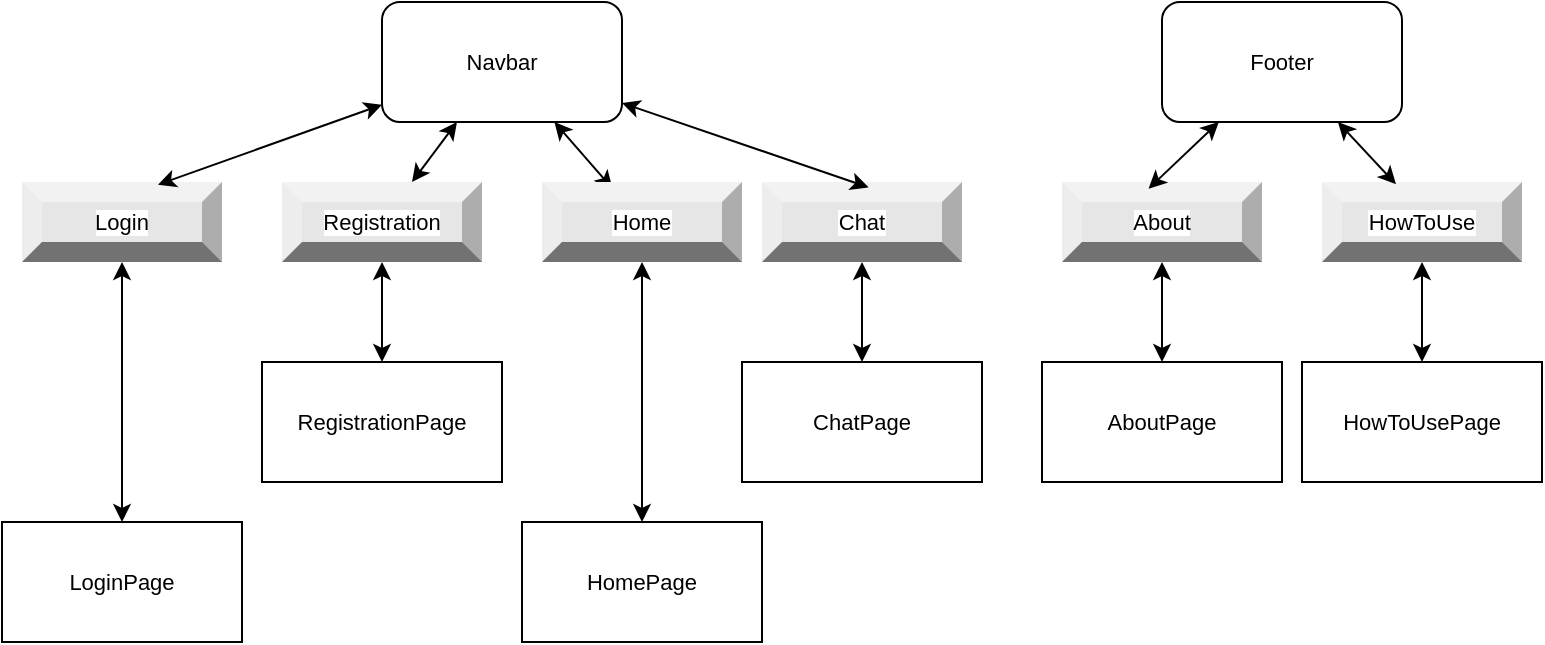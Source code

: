 <mxfile version="24.8.6">
  <diagram name="Page-1" id="BsKlhMeIytbeex9AUyyW">
    <mxGraphModel dx="993" dy="568" grid="1" gridSize="10" guides="1" tooltips="1" connect="1" arrows="1" fold="1" page="1" pageScale="1" pageWidth="827" pageHeight="1169" math="0" shadow="0">
      <root>
        <mxCell id="0" />
        <mxCell id="1" parent="0" />
        <mxCell id="jWLSo3Pt6TjitVBBKodE-20" value="" style="edgeStyle=none;shape=connector;rounded=0;orthogonalLoop=1;jettySize=auto;html=1;strokeColor=default;align=center;verticalAlign=middle;fontFamily=Helvetica;fontSize=11;fontColor=default;labelBackgroundColor=default;startArrow=classic;startFill=1;endArrow=classic;" edge="1" parent="1" source="jWLSo3Pt6TjitVBBKodE-10" target="jWLSo3Pt6TjitVBBKodE-13">
          <mxGeometry relative="1" as="geometry" />
        </mxCell>
        <mxCell id="jWLSo3Pt6TjitVBBKodE-21" style="edgeStyle=none;shape=connector;rounded=0;orthogonalLoop=1;jettySize=auto;html=1;strokeColor=default;align=center;verticalAlign=middle;fontFamily=Helvetica;fontSize=11;fontColor=default;labelBackgroundColor=default;startArrow=classic;startFill=1;endArrow=classic;entryX=0.353;entryY=0.083;entryDx=0;entryDy=0;entryPerimeter=0;" edge="1" parent="1" source="jWLSo3Pt6TjitVBBKodE-10" target="jWLSo3Pt6TjitVBBKodE-15">
          <mxGeometry relative="1" as="geometry">
            <mxPoint x="290" y="100" as="targetPoint" />
          </mxGeometry>
        </mxCell>
        <mxCell id="jWLSo3Pt6TjitVBBKodE-10" value="Navbar" style="rounded=1;whiteSpace=wrap;html=1;fontFamily=Helvetica;fontSize=11;fontColor=default;labelBackgroundColor=default;" vertex="1" parent="1">
          <mxGeometry x="200" y="30" width="120" height="60" as="geometry" />
        </mxCell>
        <mxCell id="jWLSo3Pt6TjitVBBKodE-11" value="Footer" style="rounded=1;whiteSpace=wrap;html=1;fontFamily=Helvetica;fontSize=11;fontColor=default;labelBackgroundColor=default;" vertex="1" parent="1">
          <mxGeometry x="590" y="30" width="120" height="60" as="geometry" />
        </mxCell>
        <mxCell id="jWLSo3Pt6TjitVBBKodE-33" value="" style="edgeStyle=none;shape=connector;rounded=0;orthogonalLoop=1;jettySize=auto;html=1;strokeColor=default;align=center;verticalAlign=middle;fontFamily=Helvetica;fontSize=11;fontColor=default;labelBackgroundColor=default;startArrow=classic;startFill=1;endArrow=classic;" edge="1" parent="1" source="jWLSo3Pt6TjitVBBKodE-12" target="jWLSo3Pt6TjitVBBKodE-29">
          <mxGeometry relative="1" as="geometry" />
        </mxCell>
        <mxCell id="jWLSo3Pt6TjitVBBKodE-12" value="Login" style="labelPosition=center;verticalLabelPosition=middle;align=center;html=1;shape=mxgraph.basic.shaded_button;dx=10;fillColor=#E6E6E6;strokeColor=none;whiteSpace=wrap;fontFamily=Helvetica;fontSize=11;fontColor=default;labelBackgroundColor=default;" vertex="1" parent="1">
          <mxGeometry x="20" y="120" width="100" height="40" as="geometry" />
        </mxCell>
        <mxCell id="jWLSo3Pt6TjitVBBKodE-34" value="" style="edgeStyle=none;shape=connector;rounded=0;orthogonalLoop=1;jettySize=auto;html=1;strokeColor=default;align=center;verticalAlign=middle;fontFamily=Helvetica;fontSize=11;fontColor=default;labelBackgroundColor=default;startArrow=classic;startFill=1;endArrow=classic;" edge="1" parent="1" source="jWLSo3Pt6TjitVBBKodE-13" target="jWLSo3Pt6TjitVBBKodE-30">
          <mxGeometry relative="1" as="geometry" />
        </mxCell>
        <mxCell id="jWLSo3Pt6TjitVBBKodE-13" value="Registration" style="labelPosition=center;verticalLabelPosition=middle;align=center;html=1;shape=mxgraph.basic.shaded_button;dx=10;fillColor=#E6E6E6;strokeColor=none;whiteSpace=wrap;fontFamily=Helvetica;fontSize=11;fontColor=default;labelBackgroundColor=default;" vertex="1" parent="1">
          <mxGeometry x="150" y="120" width="100" height="40" as="geometry" />
        </mxCell>
        <mxCell id="jWLSo3Pt6TjitVBBKodE-38" value="" style="edgeStyle=none;shape=connector;rounded=0;orthogonalLoop=1;jettySize=auto;html=1;strokeColor=default;align=center;verticalAlign=middle;fontFamily=Helvetica;fontSize=11;fontColor=default;labelBackgroundColor=default;startArrow=classic;startFill=1;endArrow=classic;" edge="1" parent="1" source="jWLSo3Pt6TjitVBBKodE-14" target="jWLSo3Pt6TjitVBBKodE-37">
          <mxGeometry relative="1" as="geometry" />
        </mxCell>
        <mxCell id="jWLSo3Pt6TjitVBBKodE-14" value="About" style="labelPosition=center;verticalLabelPosition=middle;align=center;html=1;shape=mxgraph.basic.shaded_button;dx=10;fillColor=#E6E6E6;strokeColor=none;whiteSpace=wrap;fontFamily=Helvetica;fontSize=11;fontColor=default;labelBackgroundColor=default;" vertex="1" parent="1">
          <mxGeometry x="540" y="120" width="100" height="40" as="geometry" />
        </mxCell>
        <mxCell id="jWLSo3Pt6TjitVBBKodE-35" value="" style="edgeStyle=none;shape=connector;rounded=0;orthogonalLoop=1;jettySize=auto;html=1;strokeColor=default;align=center;verticalAlign=middle;fontFamily=Helvetica;fontSize=11;fontColor=default;labelBackgroundColor=default;startArrow=classic;startFill=1;endArrow=classic;" edge="1" parent="1" source="jWLSo3Pt6TjitVBBKodE-15" target="jWLSo3Pt6TjitVBBKodE-31">
          <mxGeometry relative="1" as="geometry" />
        </mxCell>
        <mxCell id="jWLSo3Pt6TjitVBBKodE-15" value="Home" style="labelPosition=center;verticalLabelPosition=middle;align=center;html=1;shape=mxgraph.basic.shaded_button;dx=10;fillColor=#E6E6E6;strokeColor=none;whiteSpace=wrap;fontFamily=Helvetica;fontSize=11;fontColor=default;labelBackgroundColor=default;" vertex="1" parent="1">
          <mxGeometry x="280" y="120" width="100" height="40" as="geometry" />
        </mxCell>
        <mxCell id="jWLSo3Pt6TjitVBBKodE-40" value="" style="edgeStyle=none;shape=connector;rounded=0;orthogonalLoop=1;jettySize=auto;html=1;strokeColor=default;align=center;verticalAlign=middle;fontFamily=Helvetica;fontSize=11;fontColor=default;labelBackgroundColor=default;startArrow=classic;startFill=1;endArrow=classic;" edge="1" parent="1" source="jWLSo3Pt6TjitVBBKodE-16" target="jWLSo3Pt6TjitVBBKodE-39">
          <mxGeometry relative="1" as="geometry" />
        </mxCell>
        <mxCell id="jWLSo3Pt6TjitVBBKodE-16" value="HowToUse" style="labelPosition=center;verticalLabelPosition=middle;align=center;html=1;shape=mxgraph.basic.shaded_button;dx=10;fillColor=#E6E6E6;strokeColor=none;whiteSpace=wrap;fontFamily=Helvetica;fontSize=11;fontColor=default;labelBackgroundColor=default;" vertex="1" parent="1">
          <mxGeometry x="670" y="120" width="100" height="40" as="geometry" />
        </mxCell>
        <mxCell id="jWLSo3Pt6TjitVBBKodE-19" style="edgeStyle=none;shape=connector;rounded=0;orthogonalLoop=1;jettySize=auto;html=1;entryX=0.68;entryY=0.033;entryDx=0;entryDy=0;entryPerimeter=0;strokeColor=default;align=center;verticalAlign=middle;fontFamily=Helvetica;fontSize=11;fontColor=default;labelBackgroundColor=default;startArrow=classic;startFill=1;endArrow=classic;" edge="1" parent="1" source="jWLSo3Pt6TjitVBBKodE-10" target="jWLSo3Pt6TjitVBBKodE-12">
          <mxGeometry relative="1" as="geometry" />
        </mxCell>
        <mxCell id="jWLSo3Pt6TjitVBBKodE-36" value="" style="edgeStyle=none;shape=connector;rounded=0;orthogonalLoop=1;jettySize=auto;html=1;strokeColor=default;align=center;verticalAlign=middle;fontFamily=Helvetica;fontSize=11;fontColor=default;labelBackgroundColor=default;startArrow=classic;startFill=1;endArrow=classic;" edge="1" parent="1" source="jWLSo3Pt6TjitVBBKodE-23" target="jWLSo3Pt6TjitVBBKodE-32">
          <mxGeometry relative="1" as="geometry" />
        </mxCell>
        <mxCell id="jWLSo3Pt6TjitVBBKodE-23" value="Chat" style="labelPosition=center;verticalLabelPosition=middle;align=center;html=1;shape=mxgraph.basic.shaded_button;dx=10;fillColor=#E6E6E6;strokeColor=none;whiteSpace=wrap;fontFamily=Helvetica;fontSize=11;fontColor=default;labelBackgroundColor=default;" vertex="1" parent="1">
          <mxGeometry x="390" y="120" width="100" height="40" as="geometry" />
        </mxCell>
        <mxCell id="jWLSo3Pt6TjitVBBKodE-26" style="edgeStyle=none;shape=connector;rounded=0;orthogonalLoop=1;jettySize=auto;html=1;entryX=0.533;entryY=0.067;entryDx=0;entryDy=0;entryPerimeter=0;strokeColor=default;align=center;verticalAlign=middle;fontFamily=Helvetica;fontSize=11;fontColor=default;labelBackgroundColor=default;startArrow=classic;startFill=1;endArrow=classic;" edge="1" parent="1" source="jWLSo3Pt6TjitVBBKodE-10" target="jWLSo3Pt6TjitVBBKodE-23">
          <mxGeometry relative="1" as="geometry" />
        </mxCell>
        <mxCell id="jWLSo3Pt6TjitVBBKodE-27" style="edgeStyle=none;shape=connector;rounded=0;orthogonalLoop=1;jettySize=auto;html=1;entryX=0.433;entryY=0.083;entryDx=0;entryDy=0;entryPerimeter=0;strokeColor=default;align=center;verticalAlign=middle;fontFamily=Helvetica;fontSize=11;fontColor=default;labelBackgroundColor=default;startArrow=classic;startFill=1;endArrow=classic;" edge="1" parent="1" source="jWLSo3Pt6TjitVBBKodE-11" target="jWLSo3Pt6TjitVBBKodE-14">
          <mxGeometry relative="1" as="geometry" />
        </mxCell>
        <mxCell id="jWLSo3Pt6TjitVBBKodE-28" style="edgeStyle=none;shape=connector;rounded=0;orthogonalLoop=1;jettySize=auto;html=1;entryX=0.37;entryY=0.029;entryDx=0;entryDy=0;entryPerimeter=0;strokeColor=default;align=center;verticalAlign=middle;fontFamily=Helvetica;fontSize=11;fontColor=default;labelBackgroundColor=default;startArrow=classic;startFill=1;endArrow=classic;" edge="1" parent="1" source="jWLSo3Pt6TjitVBBKodE-11" target="jWLSo3Pt6TjitVBBKodE-16">
          <mxGeometry relative="1" as="geometry" />
        </mxCell>
        <mxCell id="jWLSo3Pt6TjitVBBKodE-29" value="LoginPage" style="rounded=0;whiteSpace=wrap;html=1;fontFamily=Helvetica;fontSize=11;fontColor=default;labelBackgroundColor=default;" vertex="1" parent="1">
          <mxGeometry x="10" y="290" width="120" height="60" as="geometry" />
        </mxCell>
        <mxCell id="jWLSo3Pt6TjitVBBKodE-30" value="RegistrationPage" style="rounded=0;whiteSpace=wrap;html=1;fontFamily=Helvetica;fontSize=11;fontColor=default;labelBackgroundColor=default;" vertex="1" parent="1">
          <mxGeometry x="140" y="210" width="120" height="60" as="geometry" />
        </mxCell>
        <mxCell id="jWLSo3Pt6TjitVBBKodE-31" value="HomePage" style="rounded=0;whiteSpace=wrap;html=1;fontFamily=Helvetica;fontSize=11;fontColor=default;labelBackgroundColor=default;" vertex="1" parent="1">
          <mxGeometry x="270" y="290" width="120" height="60" as="geometry" />
        </mxCell>
        <mxCell id="jWLSo3Pt6TjitVBBKodE-32" value="ChatPage" style="rounded=0;whiteSpace=wrap;html=1;fontFamily=Helvetica;fontSize=11;fontColor=default;labelBackgroundColor=default;" vertex="1" parent="1">
          <mxGeometry x="380" y="210" width="120" height="60" as="geometry" />
        </mxCell>
        <mxCell id="jWLSo3Pt6TjitVBBKodE-37" value="AboutPage" style="rounded=0;whiteSpace=wrap;html=1;fontFamily=Helvetica;fontSize=11;fontColor=default;labelBackgroundColor=default;" vertex="1" parent="1">
          <mxGeometry x="530" y="210" width="120" height="60" as="geometry" />
        </mxCell>
        <mxCell id="jWLSo3Pt6TjitVBBKodE-39" value="HowToUsePage" style="rounded=0;whiteSpace=wrap;html=1;fontFamily=Helvetica;fontSize=11;fontColor=default;labelBackgroundColor=default;" vertex="1" parent="1">
          <mxGeometry x="660" y="210" width="120" height="60" as="geometry" />
        </mxCell>
      </root>
    </mxGraphModel>
  </diagram>
</mxfile>
